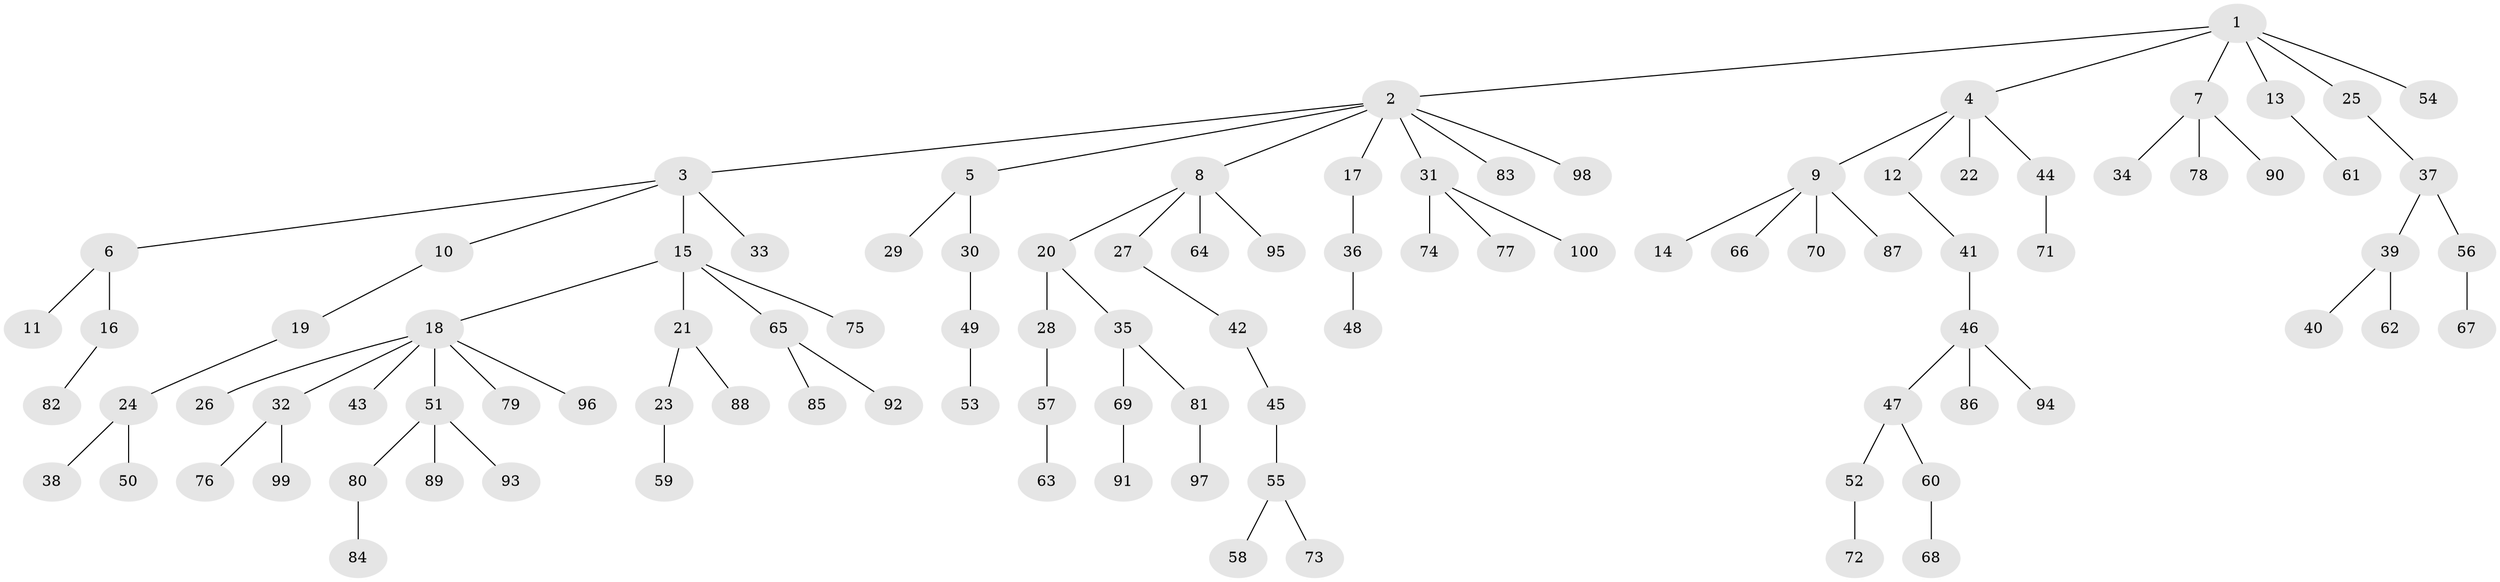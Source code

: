 // Generated by graph-tools (version 1.1) at 2025/11/02/21/25 10:11:10]
// undirected, 100 vertices, 99 edges
graph export_dot {
graph [start="1"]
  node [color=gray90,style=filled];
  1;
  2;
  3;
  4;
  5;
  6;
  7;
  8;
  9;
  10;
  11;
  12;
  13;
  14;
  15;
  16;
  17;
  18;
  19;
  20;
  21;
  22;
  23;
  24;
  25;
  26;
  27;
  28;
  29;
  30;
  31;
  32;
  33;
  34;
  35;
  36;
  37;
  38;
  39;
  40;
  41;
  42;
  43;
  44;
  45;
  46;
  47;
  48;
  49;
  50;
  51;
  52;
  53;
  54;
  55;
  56;
  57;
  58;
  59;
  60;
  61;
  62;
  63;
  64;
  65;
  66;
  67;
  68;
  69;
  70;
  71;
  72;
  73;
  74;
  75;
  76;
  77;
  78;
  79;
  80;
  81;
  82;
  83;
  84;
  85;
  86;
  87;
  88;
  89;
  90;
  91;
  92;
  93;
  94;
  95;
  96;
  97;
  98;
  99;
  100;
  1 -- 2;
  1 -- 4;
  1 -- 7;
  1 -- 13;
  1 -- 25;
  1 -- 54;
  2 -- 3;
  2 -- 5;
  2 -- 8;
  2 -- 17;
  2 -- 31;
  2 -- 83;
  2 -- 98;
  3 -- 6;
  3 -- 10;
  3 -- 15;
  3 -- 33;
  4 -- 9;
  4 -- 12;
  4 -- 22;
  4 -- 44;
  5 -- 29;
  5 -- 30;
  6 -- 11;
  6 -- 16;
  7 -- 34;
  7 -- 78;
  7 -- 90;
  8 -- 20;
  8 -- 27;
  8 -- 64;
  8 -- 95;
  9 -- 14;
  9 -- 66;
  9 -- 70;
  9 -- 87;
  10 -- 19;
  12 -- 41;
  13 -- 61;
  15 -- 18;
  15 -- 21;
  15 -- 65;
  15 -- 75;
  16 -- 82;
  17 -- 36;
  18 -- 26;
  18 -- 32;
  18 -- 43;
  18 -- 51;
  18 -- 79;
  18 -- 96;
  19 -- 24;
  20 -- 28;
  20 -- 35;
  21 -- 23;
  21 -- 88;
  23 -- 59;
  24 -- 38;
  24 -- 50;
  25 -- 37;
  27 -- 42;
  28 -- 57;
  30 -- 49;
  31 -- 74;
  31 -- 77;
  31 -- 100;
  32 -- 76;
  32 -- 99;
  35 -- 69;
  35 -- 81;
  36 -- 48;
  37 -- 39;
  37 -- 56;
  39 -- 40;
  39 -- 62;
  41 -- 46;
  42 -- 45;
  44 -- 71;
  45 -- 55;
  46 -- 47;
  46 -- 86;
  46 -- 94;
  47 -- 52;
  47 -- 60;
  49 -- 53;
  51 -- 80;
  51 -- 89;
  51 -- 93;
  52 -- 72;
  55 -- 58;
  55 -- 73;
  56 -- 67;
  57 -- 63;
  60 -- 68;
  65 -- 85;
  65 -- 92;
  69 -- 91;
  80 -- 84;
  81 -- 97;
}
